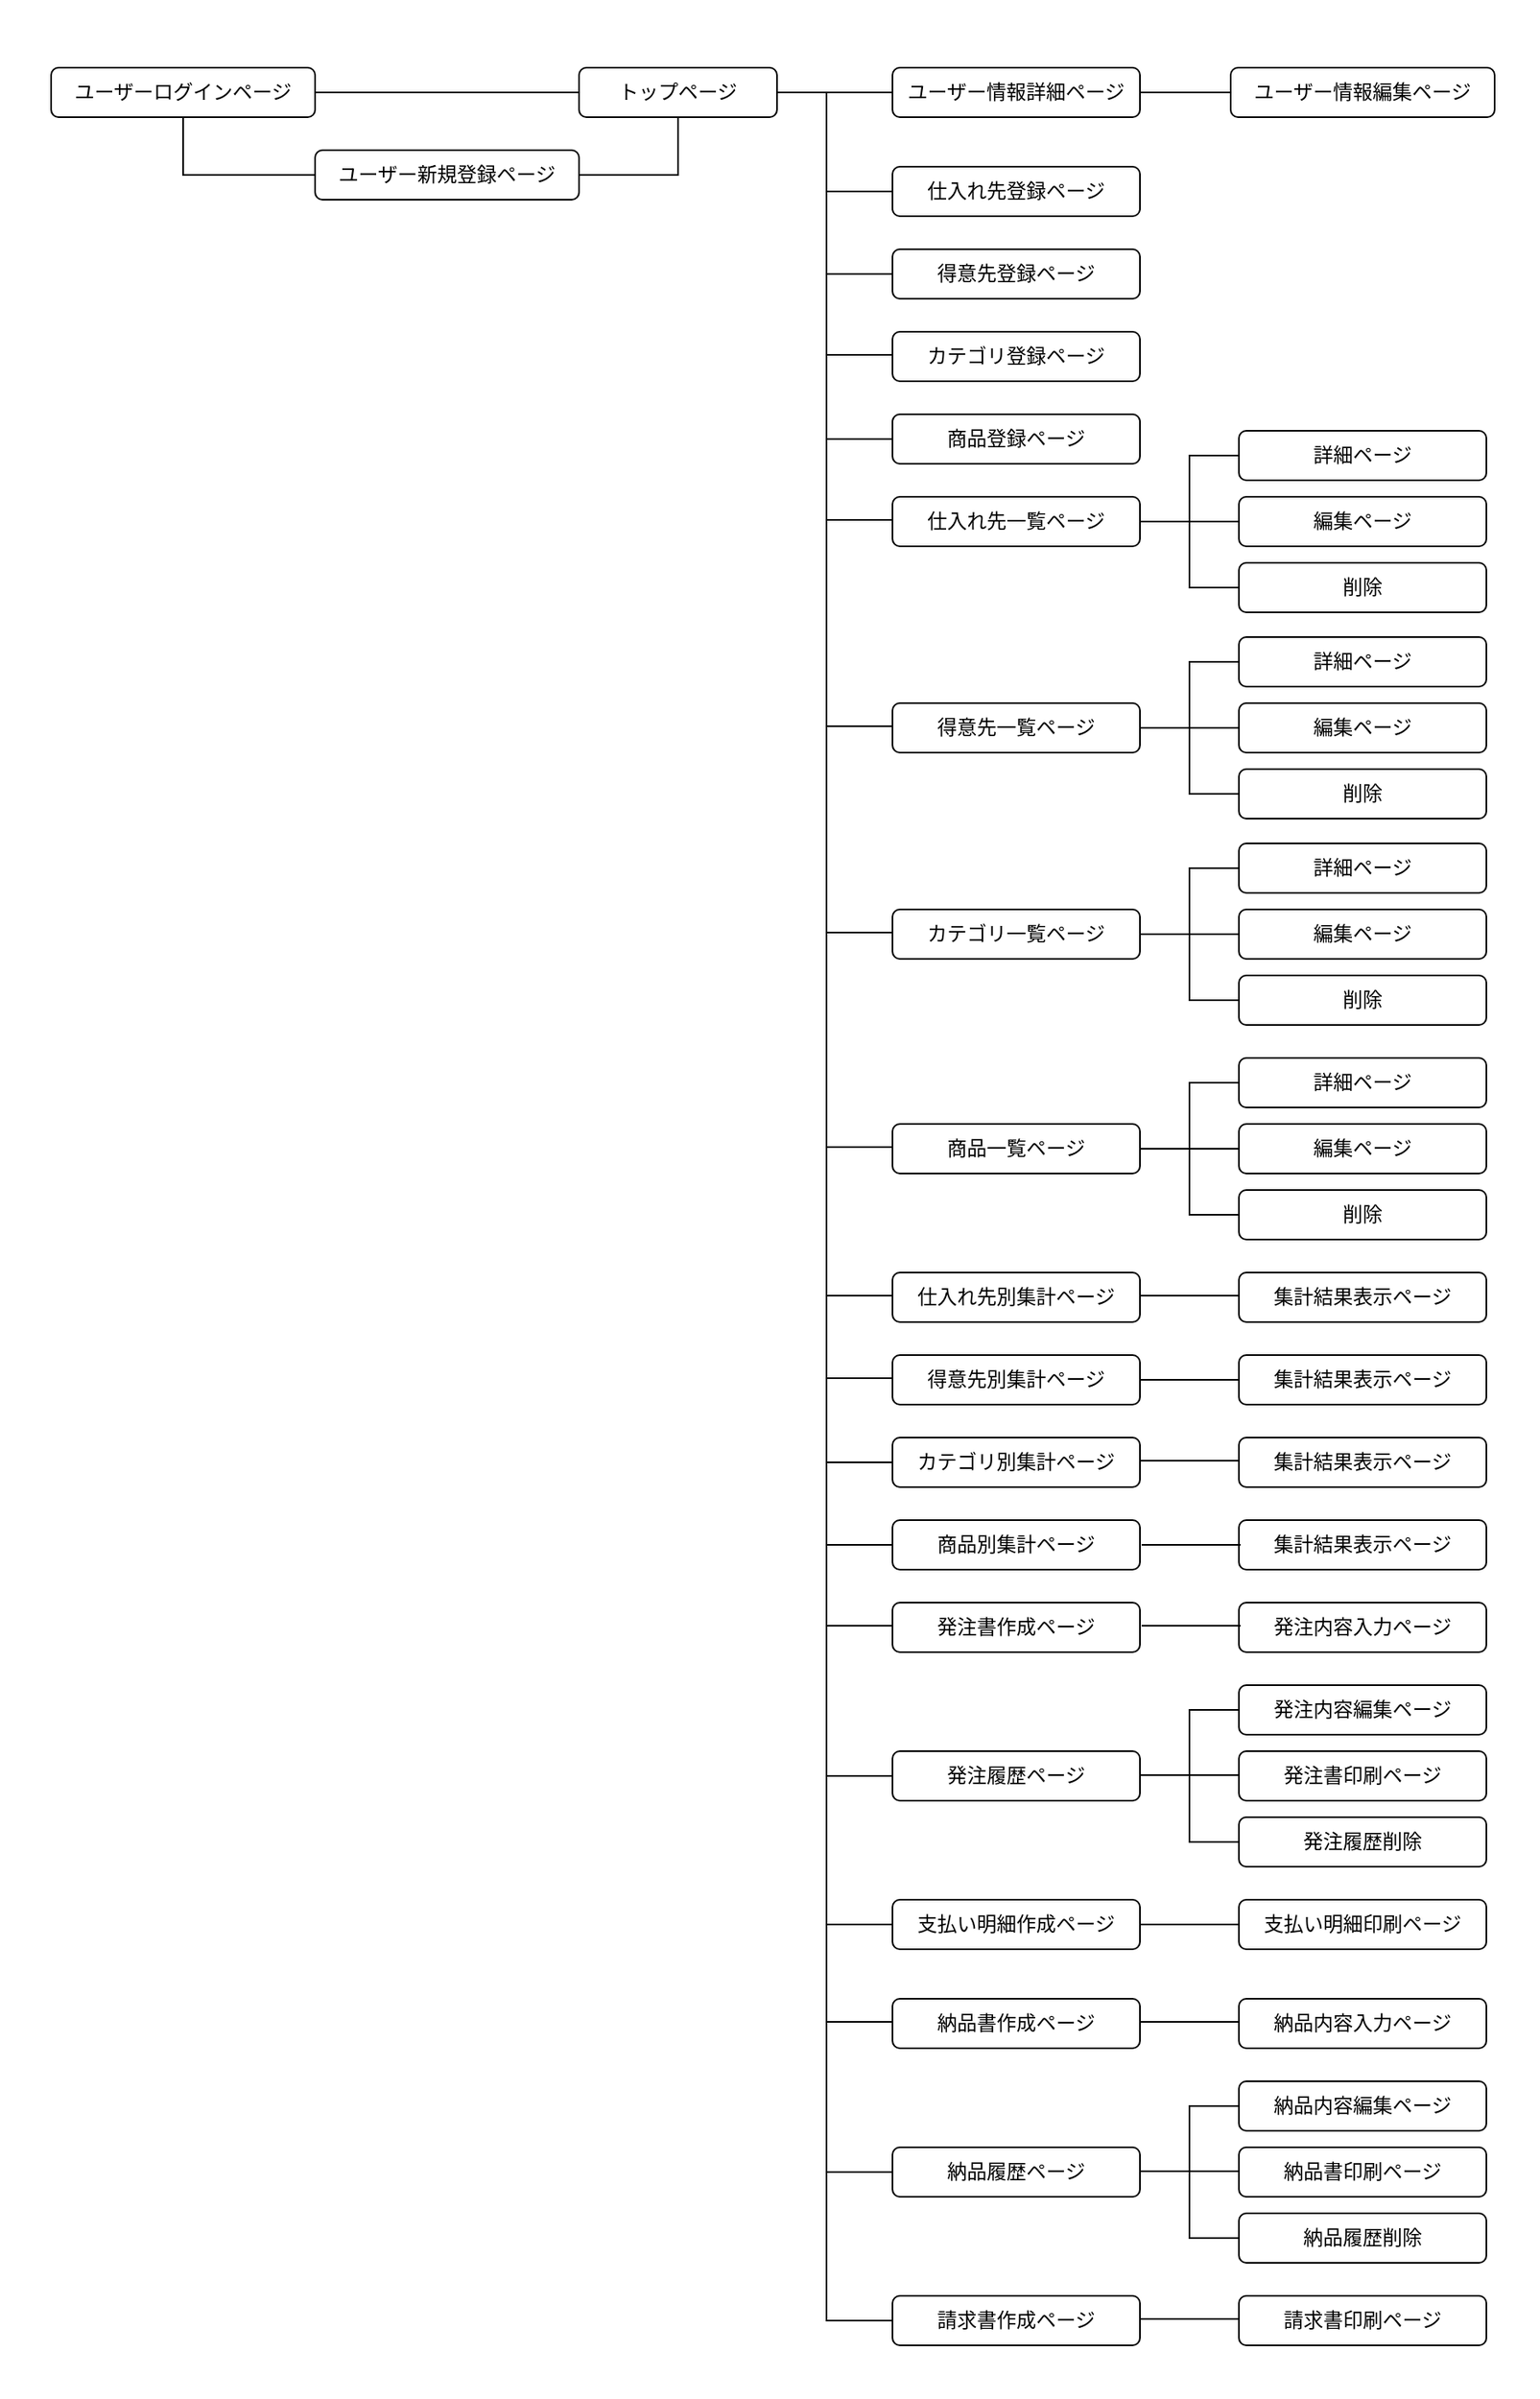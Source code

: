 <mxfile>
    <diagram id="amBykPX8sxoxjvgRM3gl" name="ページ1">
        <mxGraphModel dx="1386" dy="827" grid="1" gridSize="10" guides="1" tooltips="1" connect="1" arrows="1" fold="1" page="1" pageScale="1" pageWidth="827" pageHeight="1169" background="none" math="0" shadow="0">
            <root>
                <mxCell id="0"/>
                <mxCell id="1" parent="0"/>
                <mxCell id="3" value="ユーザーログインページ" style="rounded=1;whiteSpace=wrap;html=1;" vertex="1" parent="1">
                    <mxGeometry x="40" y="110" width="160" height="30" as="geometry"/>
                </mxCell>
                <mxCell id="4" value="トップページ" style="rounded=1;whiteSpace=wrap;html=1;" vertex="1" parent="1">
                    <mxGeometry x="360" y="110" width="120" height="30" as="geometry"/>
                </mxCell>
                <mxCell id="17" value="支払い明細印刷ページ" style="rounded=1;whiteSpace=wrap;html=1;" vertex="1" parent="1">
                    <mxGeometry x="760" y="1220" width="150" height="30" as="geometry"/>
                </mxCell>
                <mxCell id="18" value="発注履歴削除" style="rounded=1;whiteSpace=wrap;html=1;" vertex="1" parent="1">
                    <mxGeometry x="760" y="1170" width="150" height="30" as="geometry"/>
                </mxCell>
                <mxCell id="19" value="発注内容編集ページ" style="rounded=1;whiteSpace=wrap;html=1;" vertex="1" parent="1">
                    <mxGeometry x="760" y="1090" width="150" height="30" as="geometry"/>
                </mxCell>
                <mxCell id="20" value="発注内容入力ページ" style="rounded=1;whiteSpace=wrap;html=1;" vertex="1" parent="1">
                    <mxGeometry x="760" y="1040" width="150" height="30" as="geometry"/>
                </mxCell>
                <mxCell id="21" value="支払い明細作成ページ" style="rounded=1;whiteSpace=wrap;html=1;" vertex="1" parent="1">
                    <mxGeometry x="550" y="1220" width="150" height="30" as="geometry"/>
                </mxCell>
                <mxCell id="22" value="発注履歴ページ" style="rounded=1;whiteSpace=wrap;html=1;" vertex="1" parent="1">
                    <mxGeometry x="550" y="1130" width="150" height="30" as="geometry"/>
                </mxCell>
                <mxCell id="23" value="発注書作成ページ" style="rounded=1;whiteSpace=wrap;html=1;" vertex="1" parent="1">
                    <mxGeometry x="550" y="1040" width="150" height="30" as="geometry"/>
                </mxCell>
                <mxCell id="24" value="ユーザー新規登録ページ" style="rounded=1;whiteSpace=wrap;html=1;" vertex="1" parent="1">
                    <mxGeometry x="200" y="160" width="160" height="30" as="geometry"/>
                </mxCell>
                <mxCell id="25" value="発注書印刷ページ" style="rounded=1;whiteSpace=wrap;html=1;" vertex="1" parent="1">
                    <mxGeometry x="760" y="1130" width="150" height="30" as="geometry"/>
                </mxCell>
                <mxCell id="26" value="仕入れ先登録ページ" style="rounded=1;whiteSpace=wrap;html=1;" vertex="1" parent="1">
                    <mxGeometry x="550" y="170" width="150" height="30" as="geometry"/>
                </mxCell>
                <mxCell id="27" value="得意先登録ページ" style="rounded=1;whiteSpace=wrap;html=1;" vertex="1" parent="1">
                    <mxGeometry x="550" y="220" width="150" height="30" as="geometry"/>
                </mxCell>
                <mxCell id="28" value="カテゴリ登録ページ" style="rounded=1;whiteSpace=wrap;html=1;" vertex="1" parent="1">
                    <mxGeometry x="550" y="270" width="150" height="30" as="geometry"/>
                </mxCell>
                <mxCell id="29" value="商品登録ページ" style="rounded=1;whiteSpace=wrap;html=1;" vertex="1" parent="1">
                    <mxGeometry x="550" y="320" width="150" height="30" as="geometry"/>
                </mxCell>
                <mxCell id="30" value="仕入れ先一覧ページ" style="rounded=1;whiteSpace=wrap;html=1;" vertex="1" parent="1">
                    <mxGeometry x="550" y="370" width="150" height="30" as="geometry"/>
                </mxCell>
                <mxCell id="31" value="得意先一覧ページ" style="rounded=1;whiteSpace=wrap;html=1;" vertex="1" parent="1">
                    <mxGeometry x="550" y="495" width="150" height="30" as="geometry"/>
                </mxCell>
                <mxCell id="32" value="カテゴリ一覧ページ" style="rounded=1;whiteSpace=wrap;html=1;" vertex="1" parent="1">
                    <mxGeometry x="550" y="620" width="150" height="30" as="geometry"/>
                </mxCell>
                <mxCell id="33" value="商品一覧ページ" style="rounded=1;whiteSpace=wrap;html=1;" vertex="1" parent="1">
                    <mxGeometry x="550" y="750" width="150" height="30" as="geometry"/>
                </mxCell>
                <mxCell id="34" value="編集ページ" style="rounded=1;whiteSpace=wrap;html=1;" vertex="1" parent="1">
                    <mxGeometry x="760" y="370" width="150" height="30" as="geometry"/>
                </mxCell>
                <mxCell id="35" value="削除" style="rounded=1;whiteSpace=wrap;html=1;" vertex="1" parent="1">
                    <mxGeometry x="760" y="410" width="150" height="30" as="geometry"/>
                </mxCell>
                <mxCell id="36" value="詳細ページ" style="rounded=1;whiteSpace=wrap;html=1;" vertex="1" parent="1">
                    <mxGeometry x="760" y="330" width="150" height="30" as="geometry"/>
                </mxCell>
                <mxCell id="37" value="" style="endArrow=none;html=1;entryX=0;entryY=0.5;entryDx=0;entryDy=0;exitX=1;exitY=0.5;exitDx=0;exitDy=0;" edge="1" parent="1" source="30" target="34">
                    <mxGeometry width="50" height="50" relative="1" as="geometry">
                        <mxPoint x="670" y="490" as="sourcePoint"/>
                        <mxPoint x="720" y="440" as="targetPoint"/>
                    </mxGeometry>
                </mxCell>
                <mxCell id="38" value="" style="endArrow=none;html=1;entryX=0;entryY=0.5;entryDx=0;entryDy=0;exitX=0;exitY=0.5;exitDx=0;exitDy=0;rounded=0;" edge="1" parent="1" source="35" target="36">
                    <mxGeometry width="50" height="50" relative="1" as="geometry">
                        <mxPoint x="740" y="440" as="sourcePoint"/>
                        <mxPoint x="760" y="395" as="targetPoint"/>
                        <Array as="points">
                            <mxPoint x="730" y="425"/>
                            <mxPoint x="730" y="345"/>
                        </Array>
                    </mxGeometry>
                </mxCell>
                <mxCell id="39" value="編集ページ" style="rounded=1;whiteSpace=wrap;html=1;" vertex="1" parent="1">
                    <mxGeometry x="760" y="495" width="150" height="30" as="geometry"/>
                </mxCell>
                <mxCell id="40" value="削除" style="rounded=1;whiteSpace=wrap;html=1;" vertex="1" parent="1">
                    <mxGeometry x="760" y="535" width="150" height="30" as="geometry"/>
                </mxCell>
                <mxCell id="41" value="詳細ページ" style="rounded=1;whiteSpace=wrap;html=1;" vertex="1" parent="1">
                    <mxGeometry x="760" y="455" width="150" height="30" as="geometry"/>
                </mxCell>
                <mxCell id="42" value="" style="endArrow=none;html=1;entryX=0;entryY=0.5;entryDx=0;entryDy=0;exitX=1;exitY=0.5;exitDx=0;exitDy=0;" edge="1" parent="1" target="39">
                    <mxGeometry width="50" height="50" relative="1" as="geometry">
                        <mxPoint x="700" y="510" as="sourcePoint"/>
                        <mxPoint x="720" y="565" as="targetPoint"/>
                    </mxGeometry>
                </mxCell>
                <mxCell id="43" value="" style="endArrow=none;html=1;entryX=0;entryY=0.5;entryDx=0;entryDy=0;exitX=0;exitY=0.5;exitDx=0;exitDy=0;rounded=0;" edge="1" parent="1" source="40" target="41">
                    <mxGeometry width="50" height="50" relative="1" as="geometry">
                        <mxPoint x="740" y="565" as="sourcePoint"/>
                        <mxPoint x="760" y="520" as="targetPoint"/>
                        <Array as="points">
                            <mxPoint x="730" y="550"/>
                            <mxPoint x="730" y="470"/>
                        </Array>
                    </mxGeometry>
                </mxCell>
                <mxCell id="44" value="編集ページ" style="rounded=1;whiteSpace=wrap;html=1;" vertex="1" parent="1">
                    <mxGeometry x="760" y="620" width="150" height="30" as="geometry"/>
                </mxCell>
                <mxCell id="45" value="削除" style="rounded=1;whiteSpace=wrap;html=1;" vertex="1" parent="1">
                    <mxGeometry x="760" y="660" width="150" height="30" as="geometry"/>
                </mxCell>
                <mxCell id="46" value="詳細ページ" style="rounded=1;whiteSpace=wrap;html=1;" vertex="1" parent="1">
                    <mxGeometry x="760" y="580" width="150" height="30" as="geometry"/>
                </mxCell>
                <mxCell id="47" value="" style="endArrow=none;html=1;entryX=0;entryY=0.5;entryDx=0;entryDy=0;exitX=1;exitY=0.5;exitDx=0;exitDy=0;" edge="1" parent="1" target="44">
                    <mxGeometry width="50" height="50" relative="1" as="geometry">
                        <mxPoint x="700" y="635" as="sourcePoint"/>
                        <mxPoint x="720" y="690" as="targetPoint"/>
                    </mxGeometry>
                </mxCell>
                <mxCell id="48" value="" style="endArrow=none;html=1;entryX=0;entryY=0.5;entryDx=0;entryDy=0;exitX=0;exitY=0.5;exitDx=0;exitDy=0;rounded=0;" edge="1" parent="1" source="45" target="46">
                    <mxGeometry width="50" height="50" relative="1" as="geometry">
                        <mxPoint x="740" y="690" as="sourcePoint"/>
                        <mxPoint x="760" y="645" as="targetPoint"/>
                        <Array as="points">
                            <mxPoint x="730" y="675"/>
                            <mxPoint x="730" y="595"/>
                        </Array>
                    </mxGeometry>
                </mxCell>
                <mxCell id="49" value="編集ページ" style="rounded=1;whiteSpace=wrap;html=1;" vertex="1" parent="1">
                    <mxGeometry x="760" y="750" width="150" height="30" as="geometry"/>
                </mxCell>
                <mxCell id="50" value="削除" style="rounded=1;whiteSpace=wrap;html=1;" vertex="1" parent="1">
                    <mxGeometry x="760" y="790" width="150" height="30" as="geometry"/>
                </mxCell>
                <mxCell id="51" value="詳細ページ" style="rounded=1;whiteSpace=wrap;html=1;" vertex="1" parent="1">
                    <mxGeometry x="760" y="710" width="150" height="30" as="geometry"/>
                </mxCell>
                <mxCell id="52" value="" style="endArrow=none;html=1;entryX=0;entryY=0.5;entryDx=0;entryDy=0;exitX=1;exitY=0.5;exitDx=0;exitDy=0;" edge="1" parent="1" target="49">
                    <mxGeometry width="50" height="50" relative="1" as="geometry">
                        <mxPoint x="700" y="765" as="sourcePoint"/>
                        <mxPoint x="720" y="820" as="targetPoint"/>
                    </mxGeometry>
                </mxCell>
                <mxCell id="53" value="" style="endArrow=none;html=1;entryX=0;entryY=0.5;entryDx=0;entryDy=0;exitX=0;exitY=0.5;exitDx=0;exitDy=0;rounded=0;" edge="1" parent="1" source="50" target="51">
                    <mxGeometry width="50" height="50" relative="1" as="geometry">
                        <mxPoint x="740" y="820" as="sourcePoint"/>
                        <mxPoint x="760" y="775" as="targetPoint"/>
                        <Array as="points">
                            <mxPoint x="730" y="805"/>
                            <mxPoint x="730" y="725"/>
                        </Array>
                    </mxGeometry>
                </mxCell>
                <mxCell id="55" value="" style="endArrow=none;html=1;entryX=0;entryY=0.5;entryDx=0;entryDy=0;exitX=1;exitY=0.5;exitDx=0;exitDy=0;" edge="1" parent="1">
                    <mxGeometry width="50" height="50" relative="1" as="geometry">
                        <mxPoint x="700" y="1144.5" as="sourcePoint"/>
                        <mxPoint x="760" y="1144.5" as="targetPoint"/>
                    </mxGeometry>
                </mxCell>
                <mxCell id="56" value="" style="endArrow=none;html=1;entryX=0;entryY=0.5;entryDx=0;entryDy=0;exitX=0;exitY=0.5;exitDx=0;exitDy=0;rounded=0;" edge="1" parent="1">
                    <mxGeometry width="50" height="50" relative="1" as="geometry">
                        <mxPoint x="760" y="1185" as="sourcePoint"/>
                        <mxPoint x="760" y="1105" as="targetPoint"/>
                        <Array as="points">
                            <mxPoint x="730" y="1185"/>
                            <mxPoint x="730" y="1105"/>
                        </Array>
                    </mxGeometry>
                </mxCell>
                <mxCell id="57" value="仕入れ先別集計ページ" style="rounded=1;whiteSpace=wrap;html=1;" vertex="1" parent="1">
                    <mxGeometry x="550" y="840" width="150" height="30" as="geometry"/>
                </mxCell>
                <mxCell id="58" value="集計結果表示ページ" style="rounded=1;whiteSpace=wrap;html=1;" vertex="1" parent="1">
                    <mxGeometry x="760" y="840" width="150" height="30" as="geometry"/>
                </mxCell>
                <mxCell id="59" value="得意先別集計ページ" style="rounded=1;whiteSpace=wrap;html=1;" vertex="1" parent="1">
                    <mxGeometry x="550" y="890" width="150" height="30" as="geometry"/>
                </mxCell>
                <mxCell id="60" value="集計結果表示ページ" style="rounded=1;whiteSpace=wrap;html=1;" vertex="1" parent="1">
                    <mxGeometry x="760" y="890" width="150" height="30" as="geometry"/>
                </mxCell>
                <mxCell id="61" value="カテゴリ別集計ページ" style="rounded=1;whiteSpace=wrap;html=1;" vertex="1" parent="1">
                    <mxGeometry x="550" y="940" width="150" height="30" as="geometry"/>
                </mxCell>
                <mxCell id="62" value="集計結果表示ページ" style="rounded=1;whiteSpace=wrap;html=1;" vertex="1" parent="1">
                    <mxGeometry x="760" y="940" width="150" height="30" as="geometry"/>
                </mxCell>
                <mxCell id="63" value="商品別集計ページ" style="rounded=1;whiteSpace=wrap;html=1;" vertex="1" parent="1">
                    <mxGeometry x="550" y="990" width="150" height="30" as="geometry"/>
                </mxCell>
                <mxCell id="64" value="集計結果表示ページ" style="rounded=1;whiteSpace=wrap;html=1;" vertex="1" parent="1">
                    <mxGeometry x="760" y="990" width="150" height="30" as="geometry"/>
                </mxCell>
                <mxCell id="65" value="請求書印刷ページ" style="rounded=1;whiteSpace=wrap;html=1;" vertex="1" parent="1">
                    <mxGeometry x="760" y="1460" width="150" height="30" as="geometry"/>
                </mxCell>
                <mxCell id="66" value="納品履歴削除" style="rounded=1;whiteSpace=wrap;html=1;" vertex="1" parent="1">
                    <mxGeometry x="760" y="1410" width="150" height="30" as="geometry"/>
                </mxCell>
                <mxCell id="67" value="納品内容編集ページ" style="rounded=1;whiteSpace=wrap;html=1;" vertex="1" parent="1">
                    <mxGeometry x="760" y="1330" width="150" height="30" as="geometry"/>
                </mxCell>
                <mxCell id="68" value="納品内容入力ページ" style="rounded=1;whiteSpace=wrap;html=1;" vertex="1" parent="1">
                    <mxGeometry x="760" y="1280" width="150" height="30" as="geometry"/>
                </mxCell>
                <mxCell id="69" value="請求書作成ページ" style="rounded=1;whiteSpace=wrap;html=1;" vertex="1" parent="1">
                    <mxGeometry x="550" y="1460" width="150" height="30" as="geometry"/>
                </mxCell>
                <mxCell id="70" value="納品履歴ページ" style="rounded=1;whiteSpace=wrap;html=1;" vertex="1" parent="1">
                    <mxGeometry x="550" y="1370" width="150" height="30" as="geometry"/>
                </mxCell>
                <mxCell id="71" value="納品書作成ページ" style="rounded=1;whiteSpace=wrap;html=1;" vertex="1" parent="1">
                    <mxGeometry x="550" y="1280" width="150" height="30" as="geometry"/>
                </mxCell>
                <mxCell id="72" value="納品書印刷ページ" style="rounded=1;whiteSpace=wrap;html=1;" vertex="1" parent="1">
                    <mxGeometry x="760" y="1370" width="150" height="30" as="geometry"/>
                </mxCell>
                <mxCell id="73" value="" style="endArrow=none;html=1;entryX=0;entryY=0.5;entryDx=0;entryDy=0;exitX=1;exitY=0.5;exitDx=0;exitDy=0;" edge="1" parent="1">
                    <mxGeometry width="50" height="50" relative="1" as="geometry">
                        <mxPoint x="700" y="1384.5" as="sourcePoint"/>
                        <mxPoint x="760" y="1384.5" as="targetPoint"/>
                    </mxGeometry>
                </mxCell>
                <mxCell id="74" value="" style="endArrow=none;html=1;entryX=0;entryY=0.5;entryDx=0;entryDy=0;exitX=0;exitY=0.5;exitDx=0;exitDy=0;rounded=0;" edge="1" parent="1">
                    <mxGeometry width="50" height="50" relative="1" as="geometry">
                        <mxPoint x="760" y="1425" as="sourcePoint"/>
                        <mxPoint x="760" y="1345" as="targetPoint"/>
                        <Array as="points">
                            <mxPoint x="730" y="1425"/>
                            <mxPoint x="730" y="1345"/>
                        </Array>
                    </mxGeometry>
                </mxCell>
                <mxCell id="75" value="ユーザー情報詳細ページ" style="rounded=1;whiteSpace=wrap;html=1;" vertex="1" parent="1">
                    <mxGeometry x="550" y="110" width="150" height="30" as="geometry"/>
                </mxCell>
                <mxCell id="76" value="ユーザー情報編集ページ" style="rounded=1;whiteSpace=wrap;html=1;" vertex="1" parent="1">
                    <mxGeometry x="755" y="110" width="160" height="30" as="geometry"/>
                </mxCell>
                <mxCell id="77" value="" style="endArrow=none;html=1;rounded=0;strokeColor=#FFFFFF;" edge="1" parent="1">
                    <mxGeometry width="50" height="50" relative="1" as="geometry">
                        <mxPoint x="380" y="70" as="sourcePoint"/>
                        <mxPoint x="460" y="70" as="targetPoint"/>
                    </mxGeometry>
                </mxCell>
                <mxCell id="78" value="" style="endArrow=none;html=1;rounded=0;strokeColor=#FFFFFF;" edge="1" parent="1">
                    <mxGeometry width="50" height="50" relative="1" as="geometry">
                        <mxPoint x="450" y="1520" as="sourcePoint"/>
                        <mxPoint x="530" y="1520" as="targetPoint"/>
                    </mxGeometry>
                </mxCell>
                <mxCell id="79" value="" style="endArrow=none;html=1;rounded=0;strokeColor=#FFFFFF;" edge="1" parent="1">
                    <mxGeometry width="50" height="50" relative="1" as="geometry">
                        <mxPoint x="940" y="970" as="sourcePoint"/>
                        <mxPoint x="940" y="1040" as="targetPoint"/>
                    </mxGeometry>
                </mxCell>
                <mxCell id="80" value="" style="endArrow=none;html=1;rounded=0;strokeColor=#FFFFFF;" edge="1" parent="1">
                    <mxGeometry width="50" height="50" relative="1" as="geometry">
                        <mxPoint x="10" y="350" as="sourcePoint"/>
                        <mxPoint x="10" y="400" as="targetPoint"/>
                    </mxGeometry>
                </mxCell>
                <mxCell id="81" value="" style="endArrow=none;html=1;rounded=0;entryX=0;entryY=0.5;entryDx=0;entryDy=0;" edge="1" parent="1" target="4">
                    <mxGeometry width="50" height="50" relative="1" as="geometry">
                        <mxPoint x="200" y="125" as="sourcePoint"/>
                        <mxPoint x="280" y="124.5" as="targetPoint"/>
                    </mxGeometry>
                </mxCell>
                <mxCell id="82" value="" style="endArrow=none;html=1;rounded=0;exitX=0.5;exitY=1;exitDx=0;exitDy=0;" edge="1" parent="1" source="3">
                    <mxGeometry width="50" height="50" relative="1" as="geometry">
                        <mxPoint x="120" y="174.5" as="sourcePoint"/>
                        <mxPoint x="200" y="175" as="targetPoint"/>
                        <Array as="points">
                            <mxPoint x="120" y="175"/>
                        </Array>
                    </mxGeometry>
                </mxCell>
                <mxCell id="83" value="" style="endArrow=none;html=1;rounded=0;entryX=0.5;entryY=1;entryDx=0;entryDy=0;" edge="1" parent="1" target="4">
                    <mxGeometry width="50" height="50" relative="1" as="geometry">
                        <mxPoint x="360" y="175" as="sourcePoint"/>
                        <mxPoint x="440" y="174.5" as="targetPoint"/>
                        <Array as="points">
                            <mxPoint x="420" y="175"/>
                        </Array>
                    </mxGeometry>
                </mxCell>
                <mxCell id="84" value="" style="endArrow=none;html=1;rounded=0;entryX=0;entryY=0.5;entryDx=0;entryDy=0;exitX=1;exitY=0.5;exitDx=0;exitDy=0;" edge="1" parent="1" source="4" target="75">
                    <mxGeometry width="50" height="50" relative="1" as="geometry">
                        <mxPoint x="420" y="110" as="sourcePoint"/>
                        <mxPoint x="500" y="110" as="targetPoint"/>
                    </mxGeometry>
                </mxCell>
                <mxCell id="86" value="" style="endArrow=none;html=1;rounded=0;entryX=0;entryY=0.5;entryDx=0;entryDy=0;exitX=1;exitY=0.5;exitDx=0;exitDy=0;" edge="1" parent="1" source="75" target="76">
                    <mxGeometry width="50" height="50" relative="1" as="geometry">
                        <mxPoint x="720" y="130" as="sourcePoint"/>
                        <mxPoint x="740" y="124.5" as="targetPoint"/>
                    </mxGeometry>
                </mxCell>
                <mxCell id="87" value="" style="endArrow=none;html=1;rounded=0;exitX=0;exitY=0.5;exitDx=0;exitDy=0;" edge="1" parent="1" source="69">
                    <mxGeometry width="50" height="50" relative="1" as="geometry">
                        <mxPoint x="510" y="1480" as="sourcePoint"/>
                        <mxPoint x="510" y="125" as="targetPoint"/>
                        <Array as="points">
                            <mxPoint x="510" y="1475"/>
                        </Array>
                    </mxGeometry>
                </mxCell>
                <mxCell id="88" value="" style="endArrow=none;html=1;rounded=0;" edge="1" parent="1">
                    <mxGeometry width="50" height="50" relative="1" as="geometry">
                        <mxPoint x="510" y="185" as="sourcePoint"/>
                        <mxPoint x="550" y="185" as="targetPoint"/>
                    </mxGeometry>
                </mxCell>
                <mxCell id="91" value="" style="endArrow=none;html=1;rounded=0;" edge="1" parent="1">
                    <mxGeometry width="50" height="50" relative="1" as="geometry">
                        <mxPoint x="510" y="235" as="sourcePoint"/>
                        <mxPoint x="550" y="235" as="targetPoint"/>
                    </mxGeometry>
                </mxCell>
                <mxCell id="93" value="" style="endArrow=none;html=1;rounded=0;" edge="1" parent="1">
                    <mxGeometry width="50" height="50" relative="1" as="geometry">
                        <mxPoint x="510" y="284" as="sourcePoint"/>
                        <mxPoint x="550" y="284" as="targetPoint"/>
                    </mxGeometry>
                </mxCell>
                <mxCell id="94" value="" style="endArrow=none;html=1;rounded=0;" edge="1" parent="1">
                    <mxGeometry width="50" height="50" relative="1" as="geometry">
                        <mxPoint x="510" y="335" as="sourcePoint"/>
                        <mxPoint x="550" y="335" as="targetPoint"/>
                    </mxGeometry>
                </mxCell>
                <mxCell id="95" value="" style="endArrow=none;html=1;rounded=0;" edge="1" parent="1">
                    <mxGeometry width="50" height="50" relative="1" as="geometry">
                        <mxPoint x="510" y="384" as="sourcePoint"/>
                        <mxPoint x="550" y="384" as="targetPoint"/>
                    </mxGeometry>
                </mxCell>
                <mxCell id="96" value="" style="endArrow=none;html=1;rounded=0;" edge="1" parent="1">
                    <mxGeometry width="50" height="50" relative="1" as="geometry">
                        <mxPoint x="510" y="509" as="sourcePoint"/>
                        <mxPoint x="550" y="509" as="targetPoint"/>
                    </mxGeometry>
                </mxCell>
                <mxCell id="98" value="" style="endArrow=none;html=1;rounded=0;" edge="1" parent="1">
                    <mxGeometry width="50" height="50" relative="1" as="geometry">
                        <mxPoint x="510" y="634" as="sourcePoint"/>
                        <mxPoint x="550" y="634" as="targetPoint"/>
                    </mxGeometry>
                </mxCell>
                <mxCell id="99" value="" style="endArrow=none;html=1;rounded=0;" edge="1" parent="1">
                    <mxGeometry width="50" height="50" relative="1" as="geometry">
                        <mxPoint x="510" y="764" as="sourcePoint"/>
                        <mxPoint x="550" y="764" as="targetPoint"/>
                    </mxGeometry>
                </mxCell>
                <mxCell id="100" value="" style="endArrow=none;html=1;rounded=0;" edge="1" parent="1">
                    <mxGeometry width="50" height="50" relative="1" as="geometry">
                        <mxPoint x="510" y="854" as="sourcePoint"/>
                        <mxPoint x="550" y="854" as="targetPoint"/>
                    </mxGeometry>
                </mxCell>
                <mxCell id="101" value="" style="endArrow=none;html=1;rounded=0;" edge="1" parent="1">
                    <mxGeometry width="50" height="50" relative="1" as="geometry">
                        <mxPoint x="510" y="904" as="sourcePoint"/>
                        <mxPoint x="550" y="904" as="targetPoint"/>
                    </mxGeometry>
                </mxCell>
                <mxCell id="102" value="" style="endArrow=none;html=1;rounded=0;" edge="1" parent="1">
                    <mxGeometry width="50" height="50" relative="1" as="geometry">
                        <mxPoint x="510" y="955" as="sourcePoint"/>
                        <mxPoint x="550" y="955" as="targetPoint"/>
                    </mxGeometry>
                </mxCell>
                <mxCell id="103" value="" style="endArrow=none;html=1;rounded=0;" edge="1" parent="1">
                    <mxGeometry width="50" height="50" relative="1" as="geometry">
                        <mxPoint x="510" y="1005" as="sourcePoint"/>
                        <mxPoint x="550" y="1005" as="targetPoint"/>
                    </mxGeometry>
                </mxCell>
                <mxCell id="104" value="" style="endArrow=none;html=1;rounded=0;" edge="1" parent="1">
                    <mxGeometry width="50" height="50" relative="1" as="geometry">
                        <mxPoint x="510" y="1054" as="sourcePoint"/>
                        <mxPoint x="550" y="1054" as="targetPoint"/>
                    </mxGeometry>
                </mxCell>
                <mxCell id="105" value="" style="endArrow=none;html=1;rounded=0;" edge="1" parent="1">
                    <mxGeometry width="50" height="50" relative="1" as="geometry">
                        <mxPoint x="510" y="1145" as="sourcePoint"/>
                        <mxPoint x="550" y="1145" as="targetPoint"/>
                    </mxGeometry>
                </mxCell>
                <mxCell id="106" value="" style="endArrow=none;html=1;rounded=0;" edge="1" parent="1">
                    <mxGeometry width="50" height="50" relative="1" as="geometry">
                        <mxPoint x="510" y="1235" as="sourcePoint"/>
                        <mxPoint x="550" y="1235" as="targetPoint"/>
                    </mxGeometry>
                </mxCell>
                <mxCell id="107" value="" style="endArrow=none;html=1;rounded=0;" edge="1" parent="1">
                    <mxGeometry width="50" height="50" relative="1" as="geometry">
                        <mxPoint x="510" y="1294" as="sourcePoint"/>
                        <mxPoint x="550" y="1294" as="targetPoint"/>
                    </mxGeometry>
                </mxCell>
                <mxCell id="108" value="" style="endArrow=none;html=1;rounded=0;" edge="1" parent="1">
                    <mxGeometry width="50" height="50" relative="1" as="geometry">
                        <mxPoint x="510" y="1385" as="sourcePoint"/>
                        <mxPoint x="550" y="1385" as="targetPoint"/>
                    </mxGeometry>
                </mxCell>
                <mxCell id="111" value="" style="endArrow=none;html=1;entryX=0;entryY=0.5;entryDx=0;entryDy=0;exitX=1;exitY=0.5;exitDx=0;exitDy=0;" edge="1" parent="1">
                    <mxGeometry width="50" height="50" relative="1" as="geometry">
                        <mxPoint x="700" y="854" as="sourcePoint"/>
                        <mxPoint x="760" y="854" as="targetPoint"/>
                    </mxGeometry>
                </mxCell>
                <mxCell id="112" value="" style="endArrow=none;html=1;entryX=0;entryY=0.5;entryDx=0;entryDy=0;exitX=1;exitY=0.5;exitDx=0;exitDy=0;" edge="1" parent="1">
                    <mxGeometry width="50" height="50" relative="1" as="geometry">
                        <mxPoint x="700" y="905" as="sourcePoint"/>
                        <mxPoint x="760" y="905" as="targetPoint"/>
                    </mxGeometry>
                </mxCell>
                <mxCell id="113" value="" style="endArrow=none;html=1;entryX=0;entryY=0.5;entryDx=0;entryDy=0;exitX=1;exitY=0.5;exitDx=0;exitDy=0;" edge="1" parent="1">
                    <mxGeometry width="50" height="50" relative="1" as="geometry">
                        <mxPoint x="700" y="954" as="sourcePoint"/>
                        <mxPoint x="760" y="954" as="targetPoint"/>
                    </mxGeometry>
                </mxCell>
                <mxCell id="114" value="" style="endArrow=none;html=1;entryX=0;entryY=0.5;entryDx=0;entryDy=0;exitX=1;exitY=0.5;exitDx=0;exitDy=0;" edge="1" parent="1">
                    <mxGeometry width="50" height="50" relative="1" as="geometry">
                        <mxPoint x="701" y="1005" as="sourcePoint"/>
                        <mxPoint x="761" y="1005" as="targetPoint"/>
                    </mxGeometry>
                </mxCell>
                <mxCell id="115" value="" style="endArrow=none;html=1;entryX=0;entryY=0.5;entryDx=0;entryDy=0;exitX=1;exitY=0.5;exitDx=0;exitDy=0;" edge="1" parent="1">
                    <mxGeometry width="50" height="50" relative="1" as="geometry">
                        <mxPoint x="701" y="1054" as="sourcePoint"/>
                        <mxPoint x="761" y="1054" as="targetPoint"/>
                    </mxGeometry>
                </mxCell>
                <mxCell id="116" value="" style="endArrow=none;html=1;entryX=0;entryY=0.5;entryDx=0;entryDy=0;exitX=1;exitY=0.5;exitDx=0;exitDy=0;" edge="1" parent="1">
                    <mxGeometry width="50" height="50" relative="1" as="geometry">
                        <mxPoint x="700" y="1235" as="sourcePoint"/>
                        <mxPoint x="760" y="1235" as="targetPoint"/>
                    </mxGeometry>
                </mxCell>
                <mxCell id="117" value="" style="endArrow=none;html=1;entryX=0;entryY=0.5;entryDx=0;entryDy=0;exitX=1;exitY=0.5;exitDx=0;exitDy=0;" edge="1" parent="1">
                    <mxGeometry width="50" height="50" relative="1" as="geometry">
                        <mxPoint x="700" y="1294" as="sourcePoint"/>
                        <mxPoint x="760" y="1294" as="targetPoint"/>
                    </mxGeometry>
                </mxCell>
                <mxCell id="118" value="" style="endArrow=none;html=1;entryX=0;entryY=0.5;entryDx=0;entryDy=0;exitX=1;exitY=0.5;exitDx=0;exitDy=0;" edge="1" parent="1">
                    <mxGeometry width="50" height="50" relative="1" as="geometry">
                        <mxPoint x="700" y="1474" as="sourcePoint"/>
                        <mxPoint x="760" y="1474" as="targetPoint"/>
                    </mxGeometry>
                </mxCell>
            </root>
        </mxGraphModel>
    </diagram>
</mxfile>